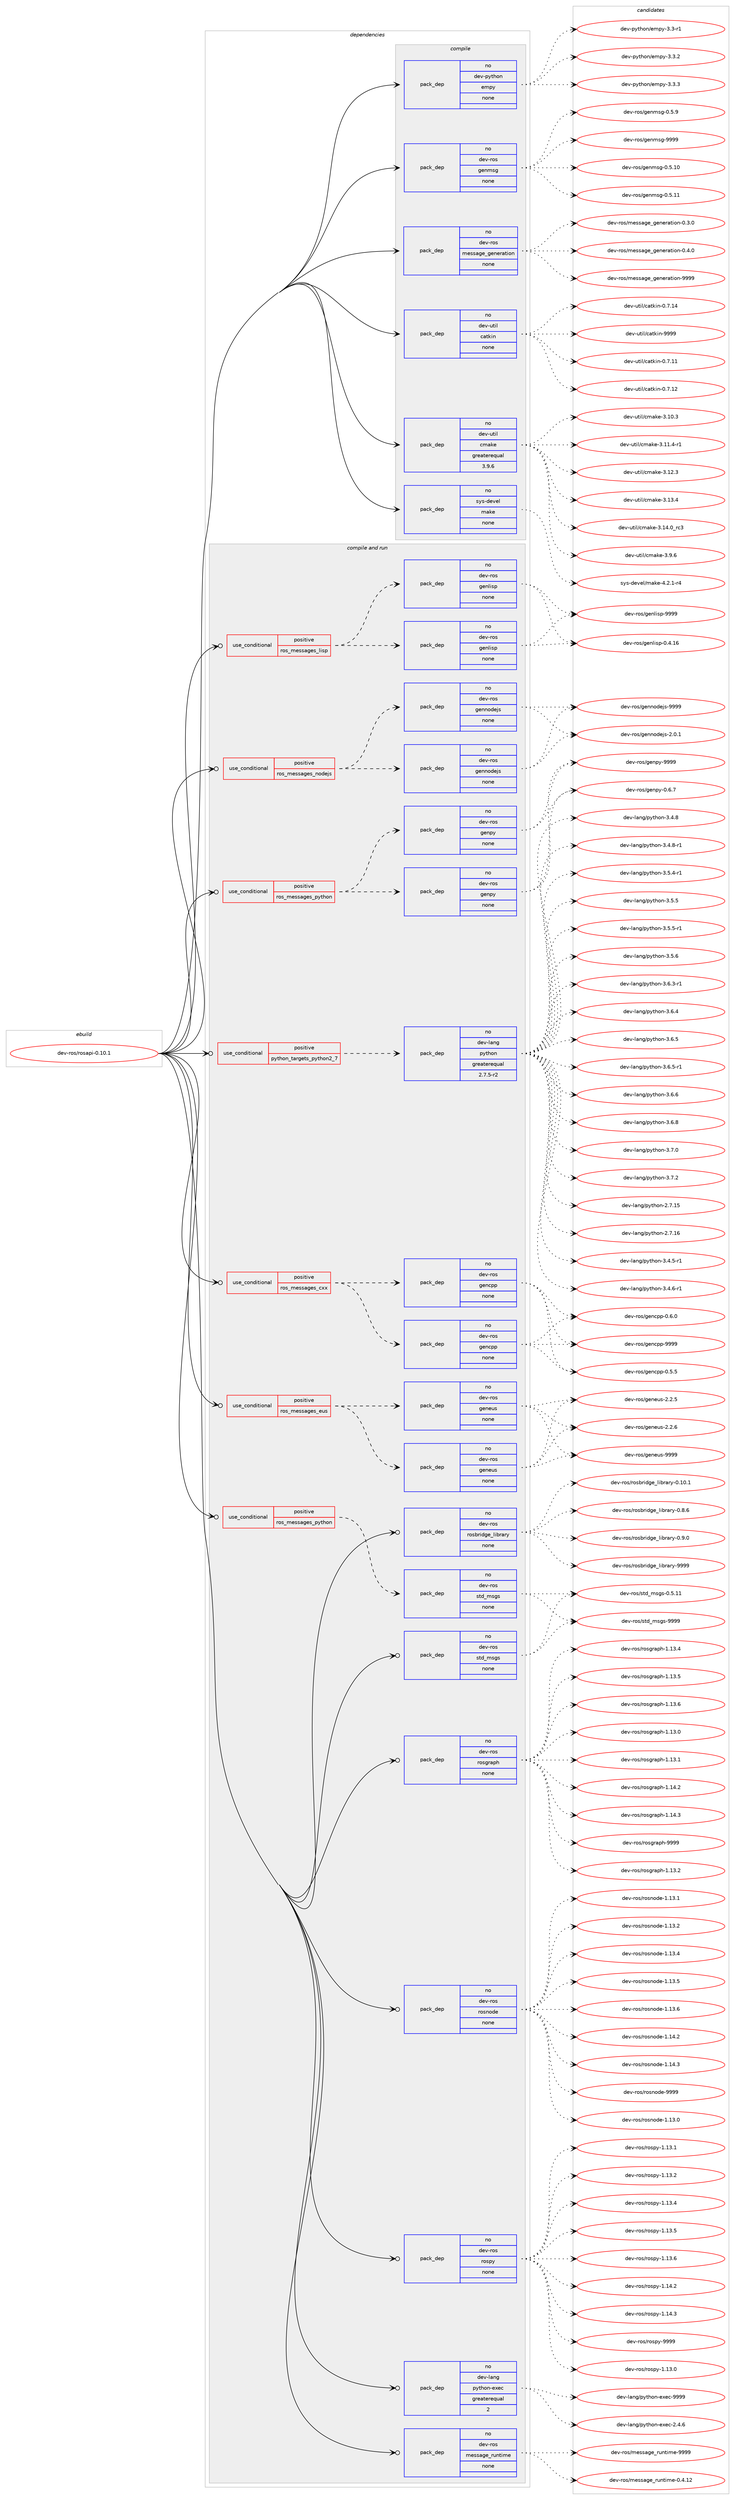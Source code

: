 digraph prolog {

# *************
# Graph options
# *************

newrank=true;
concentrate=true;
compound=true;
graph [rankdir=LR,fontname=Helvetica,fontsize=10,ranksep=1.5];#, ranksep=2.5, nodesep=0.2];
edge  [arrowhead=vee];
node  [fontname=Helvetica,fontsize=10];

# **********
# The ebuild
# **********

subgraph cluster_leftcol {
color=gray;
rank=same;
label=<<i>ebuild</i>>;
id [label="dev-ros/rosapi-0.10.1", color=red, width=4, href="../dev-ros/rosapi-0.10.1.svg"];
}

# ****************
# The dependencies
# ****************

subgraph cluster_midcol {
color=gray;
label=<<i>dependencies</i>>;
subgraph cluster_compile {
fillcolor="#eeeeee";
style=filled;
label=<<i>compile</i>>;
subgraph pack1050473 {
dependency1463469 [label=<<TABLE BORDER="0" CELLBORDER="1" CELLSPACING="0" CELLPADDING="4" WIDTH="220"><TR><TD ROWSPAN="6" CELLPADDING="30">pack_dep</TD></TR><TR><TD WIDTH="110">no</TD></TR><TR><TD>dev-python</TD></TR><TR><TD>empy</TD></TR><TR><TD>none</TD></TR><TR><TD></TD></TR></TABLE>>, shape=none, color=blue];
}
id:e -> dependency1463469:w [weight=20,style="solid",arrowhead="vee"];
subgraph pack1050474 {
dependency1463470 [label=<<TABLE BORDER="0" CELLBORDER="1" CELLSPACING="0" CELLPADDING="4" WIDTH="220"><TR><TD ROWSPAN="6" CELLPADDING="30">pack_dep</TD></TR><TR><TD WIDTH="110">no</TD></TR><TR><TD>dev-ros</TD></TR><TR><TD>genmsg</TD></TR><TR><TD>none</TD></TR><TR><TD></TD></TR></TABLE>>, shape=none, color=blue];
}
id:e -> dependency1463470:w [weight=20,style="solid",arrowhead="vee"];
subgraph pack1050475 {
dependency1463471 [label=<<TABLE BORDER="0" CELLBORDER="1" CELLSPACING="0" CELLPADDING="4" WIDTH="220"><TR><TD ROWSPAN="6" CELLPADDING="30">pack_dep</TD></TR><TR><TD WIDTH="110">no</TD></TR><TR><TD>dev-ros</TD></TR><TR><TD>message_generation</TD></TR><TR><TD>none</TD></TR><TR><TD></TD></TR></TABLE>>, shape=none, color=blue];
}
id:e -> dependency1463471:w [weight=20,style="solid",arrowhead="vee"];
subgraph pack1050476 {
dependency1463472 [label=<<TABLE BORDER="0" CELLBORDER="1" CELLSPACING="0" CELLPADDING="4" WIDTH="220"><TR><TD ROWSPAN="6" CELLPADDING="30">pack_dep</TD></TR><TR><TD WIDTH="110">no</TD></TR><TR><TD>dev-util</TD></TR><TR><TD>catkin</TD></TR><TR><TD>none</TD></TR><TR><TD></TD></TR></TABLE>>, shape=none, color=blue];
}
id:e -> dependency1463472:w [weight=20,style="solid",arrowhead="vee"];
subgraph pack1050477 {
dependency1463473 [label=<<TABLE BORDER="0" CELLBORDER="1" CELLSPACING="0" CELLPADDING="4" WIDTH="220"><TR><TD ROWSPAN="6" CELLPADDING="30">pack_dep</TD></TR><TR><TD WIDTH="110">no</TD></TR><TR><TD>dev-util</TD></TR><TR><TD>cmake</TD></TR><TR><TD>greaterequal</TD></TR><TR><TD>3.9.6</TD></TR></TABLE>>, shape=none, color=blue];
}
id:e -> dependency1463473:w [weight=20,style="solid",arrowhead="vee"];
subgraph pack1050478 {
dependency1463474 [label=<<TABLE BORDER="0" CELLBORDER="1" CELLSPACING="0" CELLPADDING="4" WIDTH="220"><TR><TD ROWSPAN="6" CELLPADDING="30">pack_dep</TD></TR><TR><TD WIDTH="110">no</TD></TR><TR><TD>sys-devel</TD></TR><TR><TD>make</TD></TR><TR><TD>none</TD></TR><TR><TD></TD></TR></TABLE>>, shape=none, color=blue];
}
id:e -> dependency1463474:w [weight=20,style="solid",arrowhead="vee"];
}
subgraph cluster_compileandrun {
fillcolor="#eeeeee";
style=filled;
label=<<i>compile and run</i>>;
subgraph cond389606 {
dependency1463475 [label=<<TABLE BORDER="0" CELLBORDER="1" CELLSPACING="0" CELLPADDING="4"><TR><TD ROWSPAN="3" CELLPADDING="10">use_conditional</TD></TR><TR><TD>positive</TD></TR><TR><TD>python_targets_python2_7</TD></TR></TABLE>>, shape=none, color=red];
subgraph pack1050479 {
dependency1463476 [label=<<TABLE BORDER="0" CELLBORDER="1" CELLSPACING="0" CELLPADDING="4" WIDTH="220"><TR><TD ROWSPAN="6" CELLPADDING="30">pack_dep</TD></TR><TR><TD WIDTH="110">no</TD></TR><TR><TD>dev-lang</TD></TR><TR><TD>python</TD></TR><TR><TD>greaterequal</TD></TR><TR><TD>2.7.5-r2</TD></TR></TABLE>>, shape=none, color=blue];
}
dependency1463475:e -> dependency1463476:w [weight=20,style="dashed",arrowhead="vee"];
}
id:e -> dependency1463475:w [weight=20,style="solid",arrowhead="odotvee"];
subgraph cond389607 {
dependency1463477 [label=<<TABLE BORDER="0" CELLBORDER="1" CELLSPACING="0" CELLPADDING="4"><TR><TD ROWSPAN="3" CELLPADDING="10">use_conditional</TD></TR><TR><TD>positive</TD></TR><TR><TD>ros_messages_cxx</TD></TR></TABLE>>, shape=none, color=red];
subgraph pack1050480 {
dependency1463478 [label=<<TABLE BORDER="0" CELLBORDER="1" CELLSPACING="0" CELLPADDING="4" WIDTH="220"><TR><TD ROWSPAN="6" CELLPADDING="30">pack_dep</TD></TR><TR><TD WIDTH="110">no</TD></TR><TR><TD>dev-ros</TD></TR><TR><TD>gencpp</TD></TR><TR><TD>none</TD></TR><TR><TD></TD></TR></TABLE>>, shape=none, color=blue];
}
dependency1463477:e -> dependency1463478:w [weight=20,style="dashed",arrowhead="vee"];
subgraph pack1050481 {
dependency1463479 [label=<<TABLE BORDER="0" CELLBORDER="1" CELLSPACING="0" CELLPADDING="4" WIDTH="220"><TR><TD ROWSPAN="6" CELLPADDING="30">pack_dep</TD></TR><TR><TD WIDTH="110">no</TD></TR><TR><TD>dev-ros</TD></TR><TR><TD>gencpp</TD></TR><TR><TD>none</TD></TR><TR><TD></TD></TR></TABLE>>, shape=none, color=blue];
}
dependency1463477:e -> dependency1463479:w [weight=20,style="dashed",arrowhead="vee"];
}
id:e -> dependency1463477:w [weight=20,style="solid",arrowhead="odotvee"];
subgraph cond389608 {
dependency1463480 [label=<<TABLE BORDER="0" CELLBORDER="1" CELLSPACING="0" CELLPADDING="4"><TR><TD ROWSPAN="3" CELLPADDING="10">use_conditional</TD></TR><TR><TD>positive</TD></TR><TR><TD>ros_messages_eus</TD></TR></TABLE>>, shape=none, color=red];
subgraph pack1050482 {
dependency1463481 [label=<<TABLE BORDER="0" CELLBORDER="1" CELLSPACING="0" CELLPADDING="4" WIDTH="220"><TR><TD ROWSPAN="6" CELLPADDING="30">pack_dep</TD></TR><TR><TD WIDTH="110">no</TD></TR><TR><TD>dev-ros</TD></TR><TR><TD>geneus</TD></TR><TR><TD>none</TD></TR><TR><TD></TD></TR></TABLE>>, shape=none, color=blue];
}
dependency1463480:e -> dependency1463481:w [weight=20,style="dashed",arrowhead="vee"];
subgraph pack1050483 {
dependency1463482 [label=<<TABLE BORDER="0" CELLBORDER="1" CELLSPACING="0" CELLPADDING="4" WIDTH="220"><TR><TD ROWSPAN="6" CELLPADDING="30">pack_dep</TD></TR><TR><TD WIDTH="110">no</TD></TR><TR><TD>dev-ros</TD></TR><TR><TD>geneus</TD></TR><TR><TD>none</TD></TR><TR><TD></TD></TR></TABLE>>, shape=none, color=blue];
}
dependency1463480:e -> dependency1463482:w [weight=20,style="dashed",arrowhead="vee"];
}
id:e -> dependency1463480:w [weight=20,style="solid",arrowhead="odotvee"];
subgraph cond389609 {
dependency1463483 [label=<<TABLE BORDER="0" CELLBORDER="1" CELLSPACING="0" CELLPADDING="4"><TR><TD ROWSPAN="3" CELLPADDING="10">use_conditional</TD></TR><TR><TD>positive</TD></TR><TR><TD>ros_messages_lisp</TD></TR></TABLE>>, shape=none, color=red];
subgraph pack1050484 {
dependency1463484 [label=<<TABLE BORDER="0" CELLBORDER="1" CELLSPACING="0" CELLPADDING="4" WIDTH="220"><TR><TD ROWSPAN="6" CELLPADDING="30">pack_dep</TD></TR><TR><TD WIDTH="110">no</TD></TR><TR><TD>dev-ros</TD></TR><TR><TD>genlisp</TD></TR><TR><TD>none</TD></TR><TR><TD></TD></TR></TABLE>>, shape=none, color=blue];
}
dependency1463483:e -> dependency1463484:w [weight=20,style="dashed",arrowhead="vee"];
subgraph pack1050485 {
dependency1463485 [label=<<TABLE BORDER="0" CELLBORDER="1" CELLSPACING="0" CELLPADDING="4" WIDTH="220"><TR><TD ROWSPAN="6" CELLPADDING="30">pack_dep</TD></TR><TR><TD WIDTH="110">no</TD></TR><TR><TD>dev-ros</TD></TR><TR><TD>genlisp</TD></TR><TR><TD>none</TD></TR><TR><TD></TD></TR></TABLE>>, shape=none, color=blue];
}
dependency1463483:e -> dependency1463485:w [weight=20,style="dashed",arrowhead="vee"];
}
id:e -> dependency1463483:w [weight=20,style="solid",arrowhead="odotvee"];
subgraph cond389610 {
dependency1463486 [label=<<TABLE BORDER="0" CELLBORDER="1" CELLSPACING="0" CELLPADDING="4"><TR><TD ROWSPAN="3" CELLPADDING="10">use_conditional</TD></TR><TR><TD>positive</TD></TR><TR><TD>ros_messages_nodejs</TD></TR></TABLE>>, shape=none, color=red];
subgraph pack1050486 {
dependency1463487 [label=<<TABLE BORDER="0" CELLBORDER="1" CELLSPACING="0" CELLPADDING="4" WIDTH="220"><TR><TD ROWSPAN="6" CELLPADDING="30">pack_dep</TD></TR><TR><TD WIDTH="110">no</TD></TR><TR><TD>dev-ros</TD></TR><TR><TD>gennodejs</TD></TR><TR><TD>none</TD></TR><TR><TD></TD></TR></TABLE>>, shape=none, color=blue];
}
dependency1463486:e -> dependency1463487:w [weight=20,style="dashed",arrowhead="vee"];
subgraph pack1050487 {
dependency1463488 [label=<<TABLE BORDER="0" CELLBORDER="1" CELLSPACING="0" CELLPADDING="4" WIDTH="220"><TR><TD ROWSPAN="6" CELLPADDING="30">pack_dep</TD></TR><TR><TD WIDTH="110">no</TD></TR><TR><TD>dev-ros</TD></TR><TR><TD>gennodejs</TD></TR><TR><TD>none</TD></TR><TR><TD></TD></TR></TABLE>>, shape=none, color=blue];
}
dependency1463486:e -> dependency1463488:w [weight=20,style="dashed",arrowhead="vee"];
}
id:e -> dependency1463486:w [weight=20,style="solid",arrowhead="odotvee"];
subgraph cond389611 {
dependency1463489 [label=<<TABLE BORDER="0" CELLBORDER="1" CELLSPACING="0" CELLPADDING="4"><TR><TD ROWSPAN="3" CELLPADDING="10">use_conditional</TD></TR><TR><TD>positive</TD></TR><TR><TD>ros_messages_python</TD></TR></TABLE>>, shape=none, color=red];
subgraph pack1050488 {
dependency1463490 [label=<<TABLE BORDER="0" CELLBORDER="1" CELLSPACING="0" CELLPADDING="4" WIDTH="220"><TR><TD ROWSPAN="6" CELLPADDING="30">pack_dep</TD></TR><TR><TD WIDTH="110">no</TD></TR><TR><TD>dev-ros</TD></TR><TR><TD>genpy</TD></TR><TR><TD>none</TD></TR><TR><TD></TD></TR></TABLE>>, shape=none, color=blue];
}
dependency1463489:e -> dependency1463490:w [weight=20,style="dashed",arrowhead="vee"];
subgraph pack1050489 {
dependency1463491 [label=<<TABLE BORDER="0" CELLBORDER="1" CELLSPACING="0" CELLPADDING="4" WIDTH="220"><TR><TD ROWSPAN="6" CELLPADDING="30">pack_dep</TD></TR><TR><TD WIDTH="110">no</TD></TR><TR><TD>dev-ros</TD></TR><TR><TD>genpy</TD></TR><TR><TD>none</TD></TR><TR><TD></TD></TR></TABLE>>, shape=none, color=blue];
}
dependency1463489:e -> dependency1463491:w [weight=20,style="dashed",arrowhead="vee"];
}
id:e -> dependency1463489:w [weight=20,style="solid",arrowhead="odotvee"];
subgraph cond389612 {
dependency1463492 [label=<<TABLE BORDER="0" CELLBORDER="1" CELLSPACING="0" CELLPADDING="4"><TR><TD ROWSPAN="3" CELLPADDING="10">use_conditional</TD></TR><TR><TD>positive</TD></TR><TR><TD>ros_messages_python</TD></TR></TABLE>>, shape=none, color=red];
subgraph pack1050490 {
dependency1463493 [label=<<TABLE BORDER="0" CELLBORDER="1" CELLSPACING="0" CELLPADDING="4" WIDTH="220"><TR><TD ROWSPAN="6" CELLPADDING="30">pack_dep</TD></TR><TR><TD WIDTH="110">no</TD></TR><TR><TD>dev-ros</TD></TR><TR><TD>std_msgs</TD></TR><TR><TD>none</TD></TR><TR><TD></TD></TR></TABLE>>, shape=none, color=blue];
}
dependency1463492:e -> dependency1463493:w [weight=20,style="dashed",arrowhead="vee"];
}
id:e -> dependency1463492:w [weight=20,style="solid",arrowhead="odotvee"];
subgraph pack1050491 {
dependency1463494 [label=<<TABLE BORDER="0" CELLBORDER="1" CELLSPACING="0" CELLPADDING="4" WIDTH="220"><TR><TD ROWSPAN="6" CELLPADDING="30">pack_dep</TD></TR><TR><TD WIDTH="110">no</TD></TR><TR><TD>dev-lang</TD></TR><TR><TD>python-exec</TD></TR><TR><TD>greaterequal</TD></TR><TR><TD>2</TD></TR></TABLE>>, shape=none, color=blue];
}
id:e -> dependency1463494:w [weight=20,style="solid",arrowhead="odotvee"];
subgraph pack1050492 {
dependency1463495 [label=<<TABLE BORDER="0" CELLBORDER="1" CELLSPACING="0" CELLPADDING="4" WIDTH="220"><TR><TD ROWSPAN="6" CELLPADDING="30">pack_dep</TD></TR><TR><TD WIDTH="110">no</TD></TR><TR><TD>dev-ros</TD></TR><TR><TD>message_runtime</TD></TR><TR><TD>none</TD></TR><TR><TD></TD></TR></TABLE>>, shape=none, color=blue];
}
id:e -> dependency1463495:w [weight=20,style="solid",arrowhead="odotvee"];
subgraph pack1050493 {
dependency1463496 [label=<<TABLE BORDER="0" CELLBORDER="1" CELLSPACING="0" CELLPADDING="4" WIDTH="220"><TR><TD ROWSPAN="6" CELLPADDING="30">pack_dep</TD></TR><TR><TD WIDTH="110">no</TD></TR><TR><TD>dev-ros</TD></TR><TR><TD>rosbridge_library</TD></TR><TR><TD>none</TD></TR><TR><TD></TD></TR></TABLE>>, shape=none, color=blue];
}
id:e -> dependency1463496:w [weight=20,style="solid",arrowhead="odotvee"];
subgraph pack1050494 {
dependency1463497 [label=<<TABLE BORDER="0" CELLBORDER="1" CELLSPACING="0" CELLPADDING="4" WIDTH="220"><TR><TD ROWSPAN="6" CELLPADDING="30">pack_dep</TD></TR><TR><TD WIDTH="110">no</TD></TR><TR><TD>dev-ros</TD></TR><TR><TD>rosgraph</TD></TR><TR><TD>none</TD></TR><TR><TD></TD></TR></TABLE>>, shape=none, color=blue];
}
id:e -> dependency1463497:w [weight=20,style="solid",arrowhead="odotvee"];
subgraph pack1050495 {
dependency1463498 [label=<<TABLE BORDER="0" CELLBORDER="1" CELLSPACING="0" CELLPADDING="4" WIDTH="220"><TR><TD ROWSPAN="6" CELLPADDING="30">pack_dep</TD></TR><TR><TD WIDTH="110">no</TD></TR><TR><TD>dev-ros</TD></TR><TR><TD>rosnode</TD></TR><TR><TD>none</TD></TR><TR><TD></TD></TR></TABLE>>, shape=none, color=blue];
}
id:e -> dependency1463498:w [weight=20,style="solid",arrowhead="odotvee"];
subgraph pack1050496 {
dependency1463499 [label=<<TABLE BORDER="0" CELLBORDER="1" CELLSPACING="0" CELLPADDING="4" WIDTH="220"><TR><TD ROWSPAN="6" CELLPADDING="30">pack_dep</TD></TR><TR><TD WIDTH="110">no</TD></TR><TR><TD>dev-ros</TD></TR><TR><TD>rospy</TD></TR><TR><TD>none</TD></TR><TR><TD></TD></TR></TABLE>>, shape=none, color=blue];
}
id:e -> dependency1463499:w [weight=20,style="solid",arrowhead="odotvee"];
subgraph pack1050497 {
dependency1463500 [label=<<TABLE BORDER="0" CELLBORDER="1" CELLSPACING="0" CELLPADDING="4" WIDTH="220"><TR><TD ROWSPAN="6" CELLPADDING="30">pack_dep</TD></TR><TR><TD WIDTH="110">no</TD></TR><TR><TD>dev-ros</TD></TR><TR><TD>std_msgs</TD></TR><TR><TD>none</TD></TR><TR><TD></TD></TR></TABLE>>, shape=none, color=blue];
}
id:e -> dependency1463500:w [weight=20,style="solid",arrowhead="odotvee"];
}
subgraph cluster_run {
fillcolor="#eeeeee";
style=filled;
label=<<i>run</i>>;
}
}

# **************
# The candidates
# **************

subgraph cluster_choices {
rank=same;
color=gray;
label=<<i>candidates</i>>;

subgraph choice1050473 {
color=black;
nodesep=1;
choice1001011184511212111610411111047101109112121455146514511449 [label="dev-python/empy-3.3-r1", color=red, width=4,href="../dev-python/empy-3.3-r1.svg"];
choice1001011184511212111610411111047101109112121455146514650 [label="dev-python/empy-3.3.2", color=red, width=4,href="../dev-python/empy-3.3.2.svg"];
choice1001011184511212111610411111047101109112121455146514651 [label="dev-python/empy-3.3.3", color=red, width=4,href="../dev-python/empy-3.3.3.svg"];
dependency1463469:e -> choice1001011184511212111610411111047101109112121455146514511449:w [style=dotted,weight="100"];
dependency1463469:e -> choice1001011184511212111610411111047101109112121455146514650:w [style=dotted,weight="100"];
dependency1463469:e -> choice1001011184511212111610411111047101109112121455146514651:w [style=dotted,weight="100"];
}
subgraph choice1050474 {
color=black;
nodesep=1;
choice100101118451141111154710310111010911510345484653464948 [label="dev-ros/genmsg-0.5.10", color=red, width=4,href="../dev-ros/genmsg-0.5.10.svg"];
choice100101118451141111154710310111010911510345484653464949 [label="dev-ros/genmsg-0.5.11", color=red, width=4,href="../dev-ros/genmsg-0.5.11.svg"];
choice1001011184511411111547103101110109115103454846534657 [label="dev-ros/genmsg-0.5.9", color=red, width=4,href="../dev-ros/genmsg-0.5.9.svg"];
choice10010111845114111115471031011101091151034557575757 [label="dev-ros/genmsg-9999", color=red, width=4,href="../dev-ros/genmsg-9999.svg"];
dependency1463470:e -> choice100101118451141111154710310111010911510345484653464948:w [style=dotted,weight="100"];
dependency1463470:e -> choice100101118451141111154710310111010911510345484653464949:w [style=dotted,weight="100"];
dependency1463470:e -> choice1001011184511411111547103101110109115103454846534657:w [style=dotted,weight="100"];
dependency1463470:e -> choice10010111845114111115471031011101091151034557575757:w [style=dotted,weight="100"];
}
subgraph choice1050475 {
color=black;
nodesep=1;
choice1001011184511411111547109101115115971031019510310111010111497116105111110454846514648 [label="dev-ros/message_generation-0.3.0", color=red, width=4,href="../dev-ros/message_generation-0.3.0.svg"];
choice1001011184511411111547109101115115971031019510310111010111497116105111110454846524648 [label="dev-ros/message_generation-0.4.0", color=red, width=4,href="../dev-ros/message_generation-0.4.0.svg"];
choice10010111845114111115471091011151159710310195103101110101114971161051111104557575757 [label="dev-ros/message_generation-9999", color=red, width=4,href="../dev-ros/message_generation-9999.svg"];
dependency1463471:e -> choice1001011184511411111547109101115115971031019510310111010111497116105111110454846514648:w [style=dotted,weight="100"];
dependency1463471:e -> choice1001011184511411111547109101115115971031019510310111010111497116105111110454846524648:w [style=dotted,weight="100"];
dependency1463471:e -> choice10010111845114111115471091011151159710310195103101110101114971161051111104557575757:w [style=dotted,weight="100"];
}
subgraph choice1050476 {
color=black;
nodesep=1;
choice1001011184511711610510847999711610710511045484655464949 [label="dev-util/catkin-0.7.11", color=red, width=4,href="../dev-util/catkin-0.7.11.svg"];
choice1001011184511711610510847999711610710511045484655464950 [label="dev-util/catkin-0.7.12", color=red, width=4,href="../dev-util/catkin-0.7.12.svg"];
choice1001011184511711610510847999711610710511045484655464952 [label="dev-util/catkin-0.7.14", color=red, width=4,href="../dev-util/catkin-0.7.14.svg"];
choice100101118451171161051084799971161071051104557575757 [label="dev-util/catkin-9999", color=red, width=4,href="../dev-util/catkin-9999.svg"];
dependency1463472:e -> choice1001011184511711610510847999711610710511045484655464949:w [style=dotted,weight="100"];
dependency1463472:e -> choice1001011184511711610510847999711610710511045484655464950:w [style=dotted,weight="100"];
dependency1463472:e -> choice1001011184511711610510847999711610710511045484655464952:w [style=dotted,weight="100"];
dependency1463472:e -> choice100101118451171161051084799971161071051104557575757:w [style=dotted,weight="100"];
}
subgraph choice1050477 {
color=black;
nodesep=1;
choice1001011184511711610510847991099710710145514649484651 [label="dev-util/cmake-3.10.3", color=red, width=4,href="../dev-util/cmake-3.10.3.svg"];
choice10010111845117116105108479910997107101455146494946524511449 [label="dev-util/cmake-3.11.4-r1", color=red, width=4,href="../dev-util/cmake-3.11.4-r1.svg"];
choice1001011184511711610510847991099710710145514649504651 [label="dev-util/cmake-3.12.3", color=red, width=4,href="../dev-util/cmake-3.12.3.svg"];
choice1001011184511711610510847991099710710145514649514652 [label="dev-util/cmake-3.13.4", color=red, width=4,href="../dev-util/cmake-3.13.4.svg"];
choice1001011184511711610510847991099710710145514649524648951149951 [label="dev-util/cmake-3.14.0_rc3", color=red, width=4,href="../dev-util/cmake-3.14.0_rc3.svg"];
choice10010111845117116105108479910997107101455146574654 [label="dev-util/cmake-3.9.6", color=red, width=4,href="../dev-util/cmake-3.9.6.svg"];
dependency1463473:e -> choice1001011184511711610510847991099710710145514649484651:w [style=dotted,weight="100"];
dependency1463473:e -> choice10010111845117116105108479910997107101455146494946524511449:w [style=dotted,weight="100"];
dependency1463473:e -> choice1001011184511711610510847991099710710145514649504651:w [style=dotted,weight="100"];
dependency1463473:e -> choice1001011184511711610510847991099710710145514649514652:w [style=dotted,weight="100"];
dependency1463473:e -> choice1001011184511711610510847991099710710145514649524648951149951:w [style=dotted,weight="100"];
dependency1463473:e -> choice10010111845117116105108479910997107101455146574654:w [style=dotted,weight="100"];
}
subgraph choice1050478 {
color=black;
nodesep=1;
choice1151211154510010111810110847109971071014552465046494511452 [label="sys-devel/make-4.2.1-r4", color=red, width=4,href="../sys-devel/make-4.2.1-r4.svg"];
dependency1463474:e -> choice1151211154510010111810110847109971071014552465046494511452:w [style=dotted,weight="100"];
}
subgraph choice1050479 {
color=black;
nodesep=1;
choice10010111845108971101034711212111610411111045504655464953 [label="dev-lang/python-2.7.15", color=red, width=4,href="../dev-lang/python-2.7.15.svg"];
choice10010111845108971101034711212111610411111045504655464954 [label="dev-lang/python-2.7.16", color=red, width=4,href="../dev-lang/python-2.7.16.svg"];
choice1001011184510897110103471121211161041111104551465246534511449 [label="dev-lang/python-3.4.5-r1", color=red, width=4,href="../dev-lang/python-3.4.5-r1.svg"];
choice1001011184510897110103471121211161041111104551465246544511449 [label="dev-lang/python-3.4.6-r1", color=red, width=4,href="../dev-lang/python-3.4.6-r1.svg"];
choice100101118451089711010347112121116104111110455146524656 [label="dev-lang/python-3.4.8", color=red, width=4,href="../dev-lang/python-3.4.8.svg"];
choice1001011184510897110103471121211161041111104551465246564511449 [label="dev-lang/python-3.4.8-r1", color=red, width=4,href="../dev-lang/python-3.4.8-r1.svg"];
choice1001011184510897110103471121211161041111104551465346524511449 [label="dev-lang/python-3.5.4-r1", color=red, width=4,href="../dev-lang/python-3.5.4-r1.svg"];
choice100101118451089711010347112121116104111110455146534653 [label="dev-lang/python-3.5.5", color=red, width=4,href="../dev-lang/python-3.5.5.svg"];
choice1001011184510897110103471121211161041111104551465346534511449 [label="dev-lang/python-3.5.5-r1", color=red, width=4,href="../dev-lang/python-3.5.5-r1.svg"];
choice100101118451089711010347112121116104111110455146534654 [label="dev-lang/python-3.5.6", color=red, width=4,href="../dev-lang/python-3.5.6.svg"];
choice1001011184510897110103471121211161041111104551465446514511449 [label="dev-lang/python-3.6.3-r1", color=red, width=4,href="../dev-lang/python-3.6.3-r1.svg"];
choice100101118451089711010347112121116104111110455146544652 [label="dev-lang/python-3.6.4", color=red, width=4,href="../dev-lang/python-3.6.4.svg"];
choice100101118451089711010347112121116104111110455146544653 [label="dev-lang/python-3.6.5", color=red, width=4,href="../dev-lang/python-3.6.5.svg"];
choice1001011184510897110103471121211161041111104551465446534511449 [label="dev-lang/python-3.6.5-r1", color=red, width=4,href="../dev-lang/python-3.6.5-r1.svg"];
choice100101118451089711010347112121116104111110455146544654 [label="dev-lang/python-3.6.6", color=red, width=4,href="../dev-lang/python-3.6.6.svg"];
choice100101118451089711010347112121116104111110455146544656 [label="dev-lang/python-3.6.8", color=red, width=4,href="../dev-lang/python-3.6.8.svg"];
choice100101118451089711010347112121116104111110455146554648 [label="dev-lang/python-3.7.0", color=red, width=4,href="../dev-lang/python-3.7.0.svg"];
choice100101118451089711010347112121116104111110455146554650 [label="dev-lang/python-3.7.2", color=red, width=4,href="../dev-lang/python-3.7.2.svg"];
dependency1463476:e -> choice10010111845108971101034711212111610411111045504655464953:w [style=dotted,weight="100"];
dependency1463476:e -> choice10010111845108971101034711212111610411111045504655464954:w [style=dotted,weight="100"];
dependency1463476:e -> choice1001011184510897110103471121211161041111104551465246534511449:w [style=dotted,weight="100"];
dependency1463476:e -> choice1001011184510897110103471121211161041111104551465246544511449:w [style=dotted,weight="100"];
dependency1463476:e -> choice100101118451089711010347112121116104111110455146524656:w [style=dotted,weight="100"];
dependency1463476:e -> choice1001011184510897110103471121211161041111104551465246564511449:w [style=dotted,weight="100"];
dependency1463476:e -> choice1001011184510897110103471121211161041111104551465346524511449:w [style=dotted,weight="100"];
dependency1463476:e -> choice100101118451089711010347112121116104111110455146534653:w [style=dotted,weight="100"];
dependency1463476:e -> choice1001011184510897110103471121211161041111104551465346534511449:w [style=dotted,weight="100"];
dependency1463476:e -> choice100101118451089711010347112121116104111110455146534654:w [style=dotted,weight="100"];
dependency1463476:e -> choice1001011184510897110103471121211161041111104551465446514511449:w [style=dotted,weight="100"];
dependency1463476:e -> choice100101118451089711010347112121116104111110455146544652:w [style=dotted,weight="100"];
dependency1463476:e -> choice100101118451089711010347112121116104111110455146544653:w [style=dotted,weight="100"];
dependency1463476:e -> choice1001011184510897110103471121211161041111104551465446534511449:w [style=dotted,weight="100"];
dependency1463476:e -> choice100101118451089711010347112121116104111110455146544654:w [style=dotted,weight="100"];
dependency1463476:e -> choice100101118451089711010347112121116104111110455146544656:w [style=dotted,weight="100"];
dependency1463476:e -> choice100101118451089711010347112121116104111110455146554648:w [style=dotted,weight="100"];
dependency1463476:e -> choice100101118451089711010347112121116104111110455146554650:w [style=dotted,weight="100"];
}
subgraph choice1050480 {
color=black;
nodesep=1;
choice100101118451141111154710310111099112112454846534653 [label="dev-ros/gencpp-0.5.5", color=red, width=4,href="../dev-ros/gencpp-0.5.5.svg"];
choice100101118451141111154710310111099112112454846544648 [label="dev-ros/gencpp-0.6.0", color=red, width=4,href="../dev-ros/gencpp-0.6.0.svg"];
choice1001011184511411111547103101110991121124557575757 [label="dev-ros/gencpp-9999", color=red, width=4,href="../dev-ros/gencpp-9999.svg"];
dependency1463478:e -> choice100101118451141111154710310111099112112454846534653:w [style=dotted,weight="100"];
dependency1463478:e -> choice100101118451141111154710310111099112112454846544648:w [style=dotted,weight="100"];
dependency1463478:e -> choice1001011184511411111547103101110991121124557575757:w [style=dotted,weight="100"];
}
subgraph choice1050481 {
color=black;
nodesep=1;
choice100101118451141111154710310111099112112454846534653 [label="dev-ros/gencpp-0.5.5", color=red, width=4,href="../dev-ros/gencpp-0.5.5.svg"];
choice100101118451141111154710310111099112112454846544648 [label="dev-ros/gencpp-0.6.0", color=red, width=4,href="../dev-ros/gencpp-0.6.0.svg"];
choice1001011184511411111547103101110991121124557575757 [label="dev-ros/gencpp-9999", color=red, width=4,href="../dev-ros/gencpp-9999.svg"];
dependency1463479:e -> choice100101118451141111154710310111099112112454846534653:w [style=dotted,weight="100"];
dependency1463479:e -> choice100101118451141111154710310111099112112454846544648:w [style=dotted,weight="100"];
dependency1463479:e -> choice1001011184511411111547103101110991121124557575757:w [style=dotted,weight="100"];
}
subgraph choice1050482 {
color=black;
nodesep=1;
choice1001011184511411111547103101110101117115455046504653 [label="dev-ros/geneus-2.2.5", color=red, width=4,href="../dev-ros/geneus-2.2.5.svg"];
choice1001011184511411111547103101110101117115455046504654 [label="dev-ros/geneus-2.2.6", color=red, width=4,href="../dev-ros/geneus-2.2.6.svg"];
choice10010111845114111115471031011101011171154557575757 [label="dev-ros/geneus-9999", color=red, width=4,href="../dev-ros/geneus-9999.svg"];
dependency1463481:e -> choice1001011184511411111547103101110101117115455046504653:w [style=dotted,weight="100"];
dependency1463481:e -> choice1001011184511411111547103101110101117115455046504654:w [style=dotted,weight="100"];
dependency1463481:e -> choice10010111845114111115471031011101011171154557575757:w [style=dotted,weight="100"];
}
subgraph choice1050483 {
color=black;
nodesep=1;
choice1001011184511411111547103101110101117115455046504653 [label="dev-ros/geneus-2.2.5", color=red, width=4,href="../dev-ros/geneus-2.2.5.svg"];
choice1001011184511411111547103101110101117115455046504654 [label="dev-ros/geneus-2.2.6", color=red, width=4,href="../dev-ros/geneus-2.2.6.svg"];
choice10010111845114111115471031011101011171154557575757 [label="dev-ros/geneus-9999", color=red, width=4,href="../dev-ros/geneus-9999.svg"];
dependency1463482:e -> choice1001011184511411111547103101110101117115455046504653:w [style=dotted,weight="100"];
dependency1463482:e -> choice1001011184511411111547103101110101117115455046504654:w [style=dotted,weight="100"];
dependency1463482:e -> choice10010111845114111115471031011101011171154557575757:w [style=dotted,weight="100"];
}
subgraph choice1050484 {
color=black;
nodesep=1;
choice100101118451141111154710310111010810511511245484652464954 [label="dev-ros/genlisp-0.4.16", color=red, width=4,href="../dev-ros/genlisp-0.4.16.svg"];
choice10010111845114111115471031011101081051151124557575757 [label="dev-ros/genlisp-9999", color=red, width=4,href="../dev-ros/genlisp-9999.svg"];
dependency1463484:e -> choice100101118451141111154710310111010810511511245484652464954:w [style=dotted,weight="100"];
dependency1463484:e -> choice10010111845114111115471031011101081051151124557575757:w [style=dotted,weight="100"];
}
subgraph choice1050485 {
color=black;
nodesep=1;
choice100101118451141111154710310111010810511511245484652464954 [label="dev-ros/genlisp-0.4.16", color=red, width=4,href="../dev-ros/genlisp-0.4.16.svg"];
choice10010111845114111115471031011101081051151124557575757 [label="dev-ros/genlisp-9999", color=red, width=4,href="../dev-ros/genlisp-9999.svg"];
dependency1463485:e -> choice100101118451141111154710310111010810511511245484652464954:w [style=dotted,weight="100"];
dependency1463485:e -> choice10010111845114111115471031011101081051151124557575757:w [style=dotted,weight="100"];
}
subgraph choice1050486 {
color=black;
nodesep=1;
choice1001011184511411111547103101110110111100101106115455046484649 [label="dev-ros/gennodejs-2.0.1", color=red, width=4,href="../dev-ros/gennodejs-2.0.1.svg"];
choice10010111845114111115471031011101101111001011061154557575757 [label="dev-ros/gennodejs-9999", color=red, width=4,href="../dev-ros/gennodejs-9999.svg"];
dependency1463487:e -> choice1001011184511411111547103101110110111100101106115455046484649:w [style=dotted,weight="100"];
dependency1463487:e -> choice10010111845114111115471031011101101111001011061154557575757:w [style=dotted,weight="100"];
}
subgraph choice1050487 {
color=black;
nodesep=1;
choice1001011184511411111547103101110110111100101106115455046484649 [label="dev-ros/gennodejs-2.0.1", color=red, width=4,href="../dev-ros/gennodejs-2.0.1.svg"];
choice10010111845114111115471031011101101111001011061154557575757 [label="dev-ros/gennodejs-9999", color=red, width=4,href="../dev-ros/gennodejs-9999.svg"];
dependency1463488:e -> choice1001011184511411111547103101110110111100101106115455046484649:w [style=dotted,weight="100"];
dependency1463488:e -> choice10010111845114111115471031011101101111001011061154557575757:w [style=dotted,weight="100"];
}
subgraph choice1050488 {
color=black;
nodesep=1;
choice1001011184511411111547103101110112121454846544655 [label="dev-ros/genpy-0.6.7", color=red, width=4,href="../dev-ros/genpy-0.6.7.svg"];
choice10010111845114111115471031011101121214557575757 [label="dev-ros/genpy-9999", color=red, width=4,href="../dev-ros/genpy-9999.svg"];
dependency1463490:e -> choice1001011184511411111547103101110112121454846544655:w [style=dotted,weight="100"];
dependency1463490:e -> choice10010111845114111115471031011101121214557575757:w [style=dotted,weight="100"];
}
subgraph choice1050489 {
color=black;
nodesep=1;
choice1001011184511411111547103101110112121454846544655 [label="dev-ros/genpy-0.6.7", color=red, width=4,href="../dev-ros/genpy-0.6.7.svg"];
choice10010111845114111115471031011101121214557575757 [label="dev-ros/genpy-9999", color=red, width=4,href="../dev-ros/genpy-9999.svg"];
dependency1463491:e -> choice1001011184511411111547103101110112121454846544655:w [style=dotted,weight="100"];
dependency1463491:e -> choice10010111845114111115471031011101121214557575757:w [style=dotted,weight="100"];
}
subgraph choice1050490 {
color=black;
nodesep=1;
choice10010111845114111115471151161009510911510311545484653464949 [label="dev-ros/std_msgs-0.5.11", color=red, width=4,href="../dev-ros/std_msgs-0.5.11.svg"];
choice1001011184511411111547115116100951091151031154557575757 [label="dev-ros/std_msgs-9999", color=red, width=4,href="../dev-ros/std_msgs-9999.svg"];
dependency1463493:e -> choice10010111845114111115471151161009510911510311545484653464949:w [style=dotted,weight="100"];
dependency1463493:e -> choice1001011184511411111547115116100951091151031154557575757:w [style=dotted,weight="100"];
}
subgraph choice1050491 {
color=black;
nodesep=1;
choice1001011184510897110103471121211161041111104510112010199455046524654 [label="dev-lang/python-exec-2.4.6", color=red, width=4,href="../dev-lang/python-exec-2.4.6.svg"];
choice10010111845108971101034711212111610411111045101120101994557575757 [label="dev-lang/python-exec-9999", color=red, width=4,href="../dev-lang/python-exec-9999.svg"];
dependency1463494:e -> choice1001011184510897110103471121211161041111104510112010199455046524654:w [style=dotted,weight="100"];
dependency1463494:e -> choice10010111845108971101034711212111610411111045101120101994557575757:w [style=dotted,weight="100"];
}
subgraph choice1050492 {
color=black;
nodesep=1;
choice1001011184511411111547109101115115971031019511411711011610510910145484652464950 [label="dev-ros/message_runtime-0.4.12", color=red, width=4,href="../dev-ros/message_runtime-0.4.12.svg"];
choice100101118451141111154710910111511597103101951141171101161051091014557575757 [label="dev-ros/message_runtime-9999", color=red, width=4,href="../dev-ros/message_runtime-9999.svg"];
dependency1463495:e -> choice1001011184511411111547109101115115971031019511411711011610510910145484652464950:w [style=dotted,weight="100"];
dependency1463495:e -> choice100101118451141111154710910111511597103101951141171101161051091014557575757:w [style=dotted,weight="100"];
}
subgraph choice1050493 {
color=black;
nodesep=1;
choice10010111845114111115471141111159811410510010310195108105981149711412145484649484649 [label="dev-ros/rosbridge_library-0.10.1", color=red, width=4,href="../dev-ros/rosbridge_library-0.10.1.svg"];
choice100101118451141111154711411111598114105100103101951081059811497114121454846564654 [label="dev-ros/rosbridge_library-0.8.6", color=red, width=4,href="../dev-ros/rosbridge_library-0.8.6.svg"];
choice100101118451141111154711411111598114105100103101951081059811497114121454846574648 [label="dev-ros/rosbridge_library-0.9.0", color=red, width=4,href="../dev-ros/rosbridge_library-0.9.0.svg"];
choice1001011184511411111547114111115981141051001031019510810598114971141214557575757 [label="dev-ros/rosbridge_library-9999", color=red, width=4,href="../dev-ros/rosbridge_library-9999.svg"];
dependency1463496:e -> choice10010111845114111115471141111159811410510010310195108105981149711412145484649484649:w [style=dotted,weight="100"];
dependency1463496:e -> choice100101118451141111154711411111598114105100103101951081059811497114121454846564654:w [style=dotted,weight="100"];
dependency1463496:e -> choice100101118451141111154711411111598114105100103101951081059811497114121454846574648:w [style=dotted,weight="100"];
dependency1463496:e -> choice1001011184511411111547114111115981141051001031019510810598114971141214557575757:w [style=dotted,weight="100"];
}
subgraph choice1050494 {
color=black;
nodesep=1;
choice10010111845114111115471141111151031149711210445494649514648 [label="dev-ros/rosgraph-1.13.0", color=red, width=4,href="../dev-ros/rosgraph-1.13.0.svg"];
choice10010111845114111115471141111151031149711210445494649514649 [label="dev-ros/rosgraph-1.13.1", color=red, width=4,href="../dev-ros/rosgraph-1.13.1.svg"];
choice10010111845114111115471141111151031149711210445494649514650 [label="dev-ros/rosgraph-1.13.2", color=red, width=4,href="../dev-ros/rosgraph-1.13.2.svg"];
choice10010111845114111115471141111151031149711210445494649514652 [label="dev-ros/rosgraph-1.13.4", color=red, width=4,href="../dev-ros/rosgraph-1.13.4.svg"];
choice10010111845114111115471141111151031149711210445494649514653 [label="dev-ros/rosgraph-1.13.5", color=red, width=4,href="../dev-ros/rosgraph-1.13.5.svg"];
choice10010111845114111115471141111151031149711210445494649514654 [label="dev-ros/rosgraph-1.13.6", color=red, width=4,href="../dev-ros/rosgraph-1.13.6.svg"];
choice10010111845114111115471141111151031149711210445494649524650 [label="dev-ros/rosgraph-1.14.2", color=red, width=4,href="../dev-ros/rosgraph-1.14.2.svg"];
choice10010111845114111115471141111151031149711210445494649524651 [label="dev-ros/rosgraph-1.14.3", color=red, width=4,href="../dev-ros/rosgraph-1.14.3.svg"];
choice1001011184511411111547114111115103114971121044557575757 [label="dev-ros/rosgraph-9999", color=red, width=4,href="../dev-ros/rosgraph-9999.svg"];
dependency1463497:e -> choice10010111845114111115471141111151031149711210445494649514648:w [style=dotted,weight="100"];
dependency1463497:e -> choice10010111845114111115471141111151031149711210445494649514649:w [style=dotted,weight="100"];
dependency1463497:e -> choice10010111845114111115471141111151031149711210445494649514650:w [style=dotted,weight="100"];
dependency1463497:e -> choice10010111845114111115471141111151031149711210445494649514652:w [style=dotted,weight="100"];
dependency1463497:e -> choice10010111845114111115471141111151031149711210445494649514653:w [style=dotted,weight="100"];
dependency1463497:e -> choice10010111845114111115471141111151031149711210445494649514654:w [style=dotted,weight="100"];
dependency1463497:e -> choice10010111845114111115471141111151031149711210445494649524650:w [style=dotted,weight="100"];
dependency1463497:e -> choice10010111845114111115471141111151031149711210445494649524651:w [style=dotted,weight="100"];
dependency1463497:e -> choice1001011184511411111547114111115103114971121044557575757:w [style=dotted,weight="100"];
}
subgraph choice1050495 {
color=black;
nodesep=1;
choice100101118451141111154711411111511011110010145494649514648 [label="dev-ros/rosnode-1.13.0", color=red, width=4,href="../dev-ros/rosnode-1.13.0.svg"];
choice100101118451141111154711411111511011110010145494649514649 [label="dev-ros/rosnode-1.13.1", color=red, width=4,href="../dev-ros/rosnode-1.13.1.svg"];
choice100101118451141111154711411111511011110010145494649514650 [label="dev-ros/rosnode-1.13.2", color=red, width=4,href="../dev-ros/rosnode-1.13.2.svg"];
choice100101118451141111154711411111511011110010145494649514652 [label="dev-ros/rosnode-1.13.4", color=red, width=4,href="../dev-ros/rosnode-1.13.4.svg"];
choice100101118451141111154711411111511011110010145494649514653 [label="dev-ros/rosnode-1.13.5", color=red, width=4,href="../dev-ros/rosnode-1.13.5.svg"];
choice100101118451141111154711411111511011110010145494649514654 [label="dev-ros/rosnode-1.13.6", color=red, width=4,href="../dev-ros/rosnode-1.13.6.svg"];
choice100101118451141111154711411111511011110010145494649524650 [label="dev-ros/rosnode-1.14.2", color=red, width=4,href="../dev-ros/rosnode-1.14.2.svg"];
choice100101118451141111154711411111511011110010145494649524651 [label="dev-ros/rosnode-1.14.3", color=red, width=4,href="../dev-ros/rosnode-1.14.3.svg"];
choice10010111845114111115471141111151101111001014557575757 [label="dev-ros/rosnode-9999", color=red, width=4,href="../dev-ros/rosnode-9999.svg"];
dependency1463498:e -> choice100101118451141111154711411111511011110010145494649514648:w [style=dotted,weight="100"];
dependency1463498:e -> choice100101118451141111154711411111511011110010145494649514649:w [style=dotted,weight="100"];
dependency1463498:e -> choice100101118451141111154711411111511011110010145494649514650:w [style=dotted,weight="100"];
dependency1463498:e -> choice100101118451141111154711411111511011110010145494649514652:w [style=dotted,weight="100"];
dependency1463498:e -> choice100101118451141111154711411111511011110010145494649514653:w [style=dotted,weight="100"];
dependency1463498:e -> choice100101118451141111154711411111511011110010145494649514654:w [style=dotted,weight="100"];
dependency1463498:e -> choice100101118451141111154711411111511011110010145494649524650:w [style=dotted,weight="100"];
dependency1463498:e -> choice100101118451141111154711411111511011110010145494649524651:w [style=dotted,weight="100"];
dependency1463498:e -> choice10010111845114111115471141111151101111001014557575757:w [style=dotted,weight="100"];
}
subgraph choice1050496 {
color=black;
nodesep=1;
choice100101118451141111154711411111511212145494649514648 [label="dev-ros/rospy-1.13.0", color=red, width=4,href="../dev-ros/rospy-1.13.0.svg"];
choice100101118451141111154711411111511212145494649514649 [label="dev-ros/rospy-1.13.1", color=red, width=4,href="../dev-ros/rospy-1.13.1.svg"];
choice100101118451141111154711411111511212145494649514650 [label="dev-ros/rospy-1.13.2", color=red, width=4,href="../dev-ros/rospy-1.13.2.svg"];
choice100101118451141111154711411111511212145494649514652 [label="dev-ros/rospy-1.13.4", color=red, width=4,href="../dev-ros/rospy-1.13.4.svg"];
choice100101118451141111154711411111511212145494649514653 [label="dev-ros/rospy-1.13.5", color=red, width=4,href="../dev-ros/rospy-1.13.5.svg"];
choice100101118451141111154711411111511212145494649514654 [label="dev-ros/rospy-1.13.6", color=red, width=4,href="../dev-ros/rospy-1.13.6.svg"];
choice100101118451141111154711411111511212145494649524650 [label="dev-ros/rospy-1.14.2", color=red, width=4,href="../dev-ros/rospy-1.14.2.svg"];
choice100101118451141111154711411111511212145494649524651 [label="dev-ros/rospy-1.14.3", color=red, width=4,href="../dev-ros/rospy-1.14.3.svg"];
choice10010111845114111115471141111151121214557575757 [label="dev-ros/rospy-9999", color=red, width=4,href="../dev-ros/rospy-9999.svg"];
dependency1463499:e -> choice100101118451141111154711411111511212145494649514648:w [style=dotted,weight="100"];
dependency1463499:e -> choice100101118451141111154711411111511212145494649514649:w [style=dotted,weight="100"];
dependency1463499:e -> choice100101118451141111154711411111511212145494649514650:w [style=dotted,weight="100"];
dependency1463499:e -> choice100101118451141111154711411111511212145494649514652:w [style=dotted,weight="100"];
dependency1463499:e -> choice100101118451141111154711411111511212145494649514653:w [style=dotted,weight="100"];
dependency1463499:e -> choice100101118451141111154711411111511212145494649514654:w [style=dotted,weight="100"];
dependency1463499:e -> choice100101118451141111154711411111511212145494649524650:w [style=dotted,weight="100"];
dependency1463499:e -> choice100101118451141111154711411111511212145494649524651:w [style=dotted,weight="100"];
dependency1463499:e -> choice10010111845114111115471141111151121214557575757:w [style=dotted,weight="100"];
}
subgraph choice1050497 {
color=black;
nodesep=1;
choice10010111845114111115471151161009510911510311545484653464949 [label="dev-ros/std_msgs-0.5.11", color=red, width=4,href="../dev-ros/std_msgs-0.5.11.svg"];
choice1001011184511411111547115116100951091151031154557575757 [label="dev-ros/std_msgs-9999", color=red, width=4,href="../dev-ros/std_msgs-9999.svg"];
dependency1463500:e -> choice10010111845114111115471151161009510911510311545484653464949:w [style=dotted,weight="100"];
dependency1463500:e -> choice1001011184511411111547115116100951091151031154557575757:w [style=dotted,weight="100"];
}
}

}
